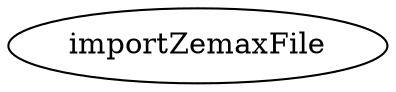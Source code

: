 /* Created by mdot for Matlab */
digraph m2html {

  importZemaxFile [URL="importZemaxFile.html"];
}